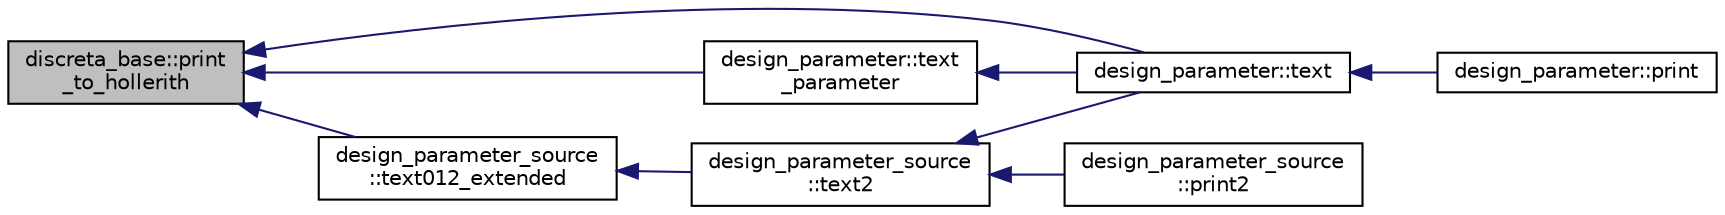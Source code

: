 digraph "discreta_base::print_to_hollerith"
{
  edge [fontname="Helvetica",fontsize="10",labelfontname="Helvetica",labelfontsize="10"];
  node [fontname="Helvetica",fontsize="10",shape=record];
  rankdir="LR";
  Node15060 [label="discreta_base::print\l_to_hollerith",height=0.2,width=0.4,color="black", fillcolor="grey75", style="filled", fontcolor="black"];
  Node15060 -> Node15061 [dir="back",color="midnightblue",fontsize="10",style="solid",fontname="Helvetica"];
  Node15061 [label="design_parameter::text",height=0.2,width=0.4,color="black", fillcolor="white", style="filled",URL="$da/d94/classdesign__parameter.html#a200510dc60483800cc6985b77d4ee50c"];
  Node15061 -> Node15062 [dir="back",color="midnightblue",fontsize="10",style="solid",fontname="Helvetica"];
  Node15062 [label="design_parameter::print",height=0.2,width=0.4,color="black", fillcolor="white", style="filled",URL="$da/d94/classdesign__parameter.html#ac9c431a5408809b0c229eacaa924781b"];
  Node15060 -> Node15063 [dir="back",color="midnightblue",fontsize="10",style="solid",fontname="Helvetica"];
  Node15063 [label="design_parameter::text\l_parameter",height=0.2,width=0.4,color="black", fillcolor="white", style="filled",URL="$da/d94/classdesign__parameter.html#a04f64f7acdaa60b07d19b4592b14c109"];
  Node15063 -> Node15061 [dir="back",color="midnightblue",fontsize="10",style="solid",fontname="Helvetica"];
  Node15060 -> Node15064 [dir="back",color="midnightblue",fontsize="10",style="solid",fontname="Helvetica"];
  Node15064 [label="design_parameter_source\l::text012_extended",height=0.2,width=0.4,color="black", fillcolor="white", style="filled",URL="$df/d4b/classdesign__parameter__source.html#afa19c645725011722b75da5dee8b0945"];
  Node15064 -> Node15065 [dir="back",color="midnightblue",fontsize="10",style="solid",fontname="Helvetica"];
  Node15065 [label="design_parameter_source\l::text2",height=0.2,width=0.4,color="black", fillcolor="white", style="filled",URL="$df/d4b/classdesign__parameter__source.html#a729d62efa57d73e420470d47902c4bf2"];
  Node15065 -> Node15061 [dir="back",color="midnightblue",fontsize="10",style="solid",fontname="Helvetica"];
  Node15065 -> Node15066 [dir="back",color="midnightblue",fontsize="10",style="solid",fontname="Helvetica"];
  Node15066 [label="design_parameter_source\l::print2",height=0.2,width=0.4,color="black", fillcolor="white", style="filled",URL="$df/d4b/classdesign__parameter__source.html#a5e22836b470986f95bfcb322dfc37e82"];
}
